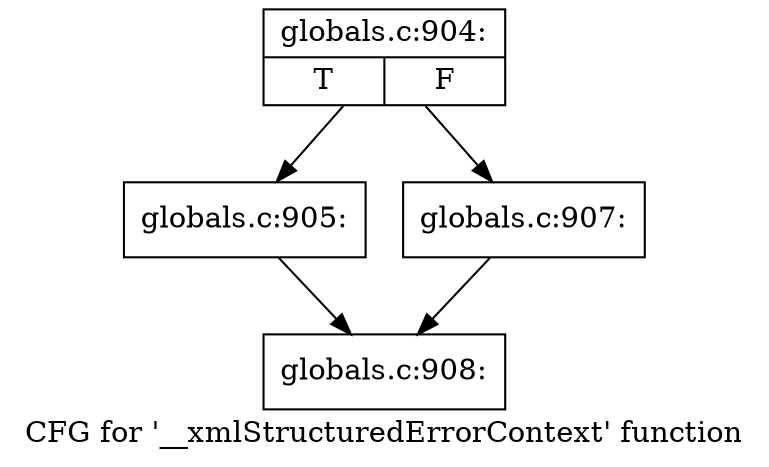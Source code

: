 digraph "CFG for '__xmlStructuredErrorContext' function" {
	label="CFG for '__xmlStructuredErrorContext' function";

	Node0x5624fdb449a0 [shape=record,label="{globals.c:904:|{<s0>T|<s1>F}}"];
	Node0x5624fdb449a0 -> Node0x5624fdb450b0;
	Node0x5624fdb449a0 -> Node0x5624fdb41b40;
	Node0x5624fdb450b0 [shape=record,label="{globals.c:905:}"];
	Node0x5624fdb450b0 -> Node0x5624fdb454e0;
	Node0x5624fdb41b40 [shape=record,label="{globals.c:907:}"];
	Node0x5624fdb41b40 -> Node0x5624fdb454e0;
	Node0x5624fdb454e0 [shape=record,label="{globals.c:908:}"];
}
